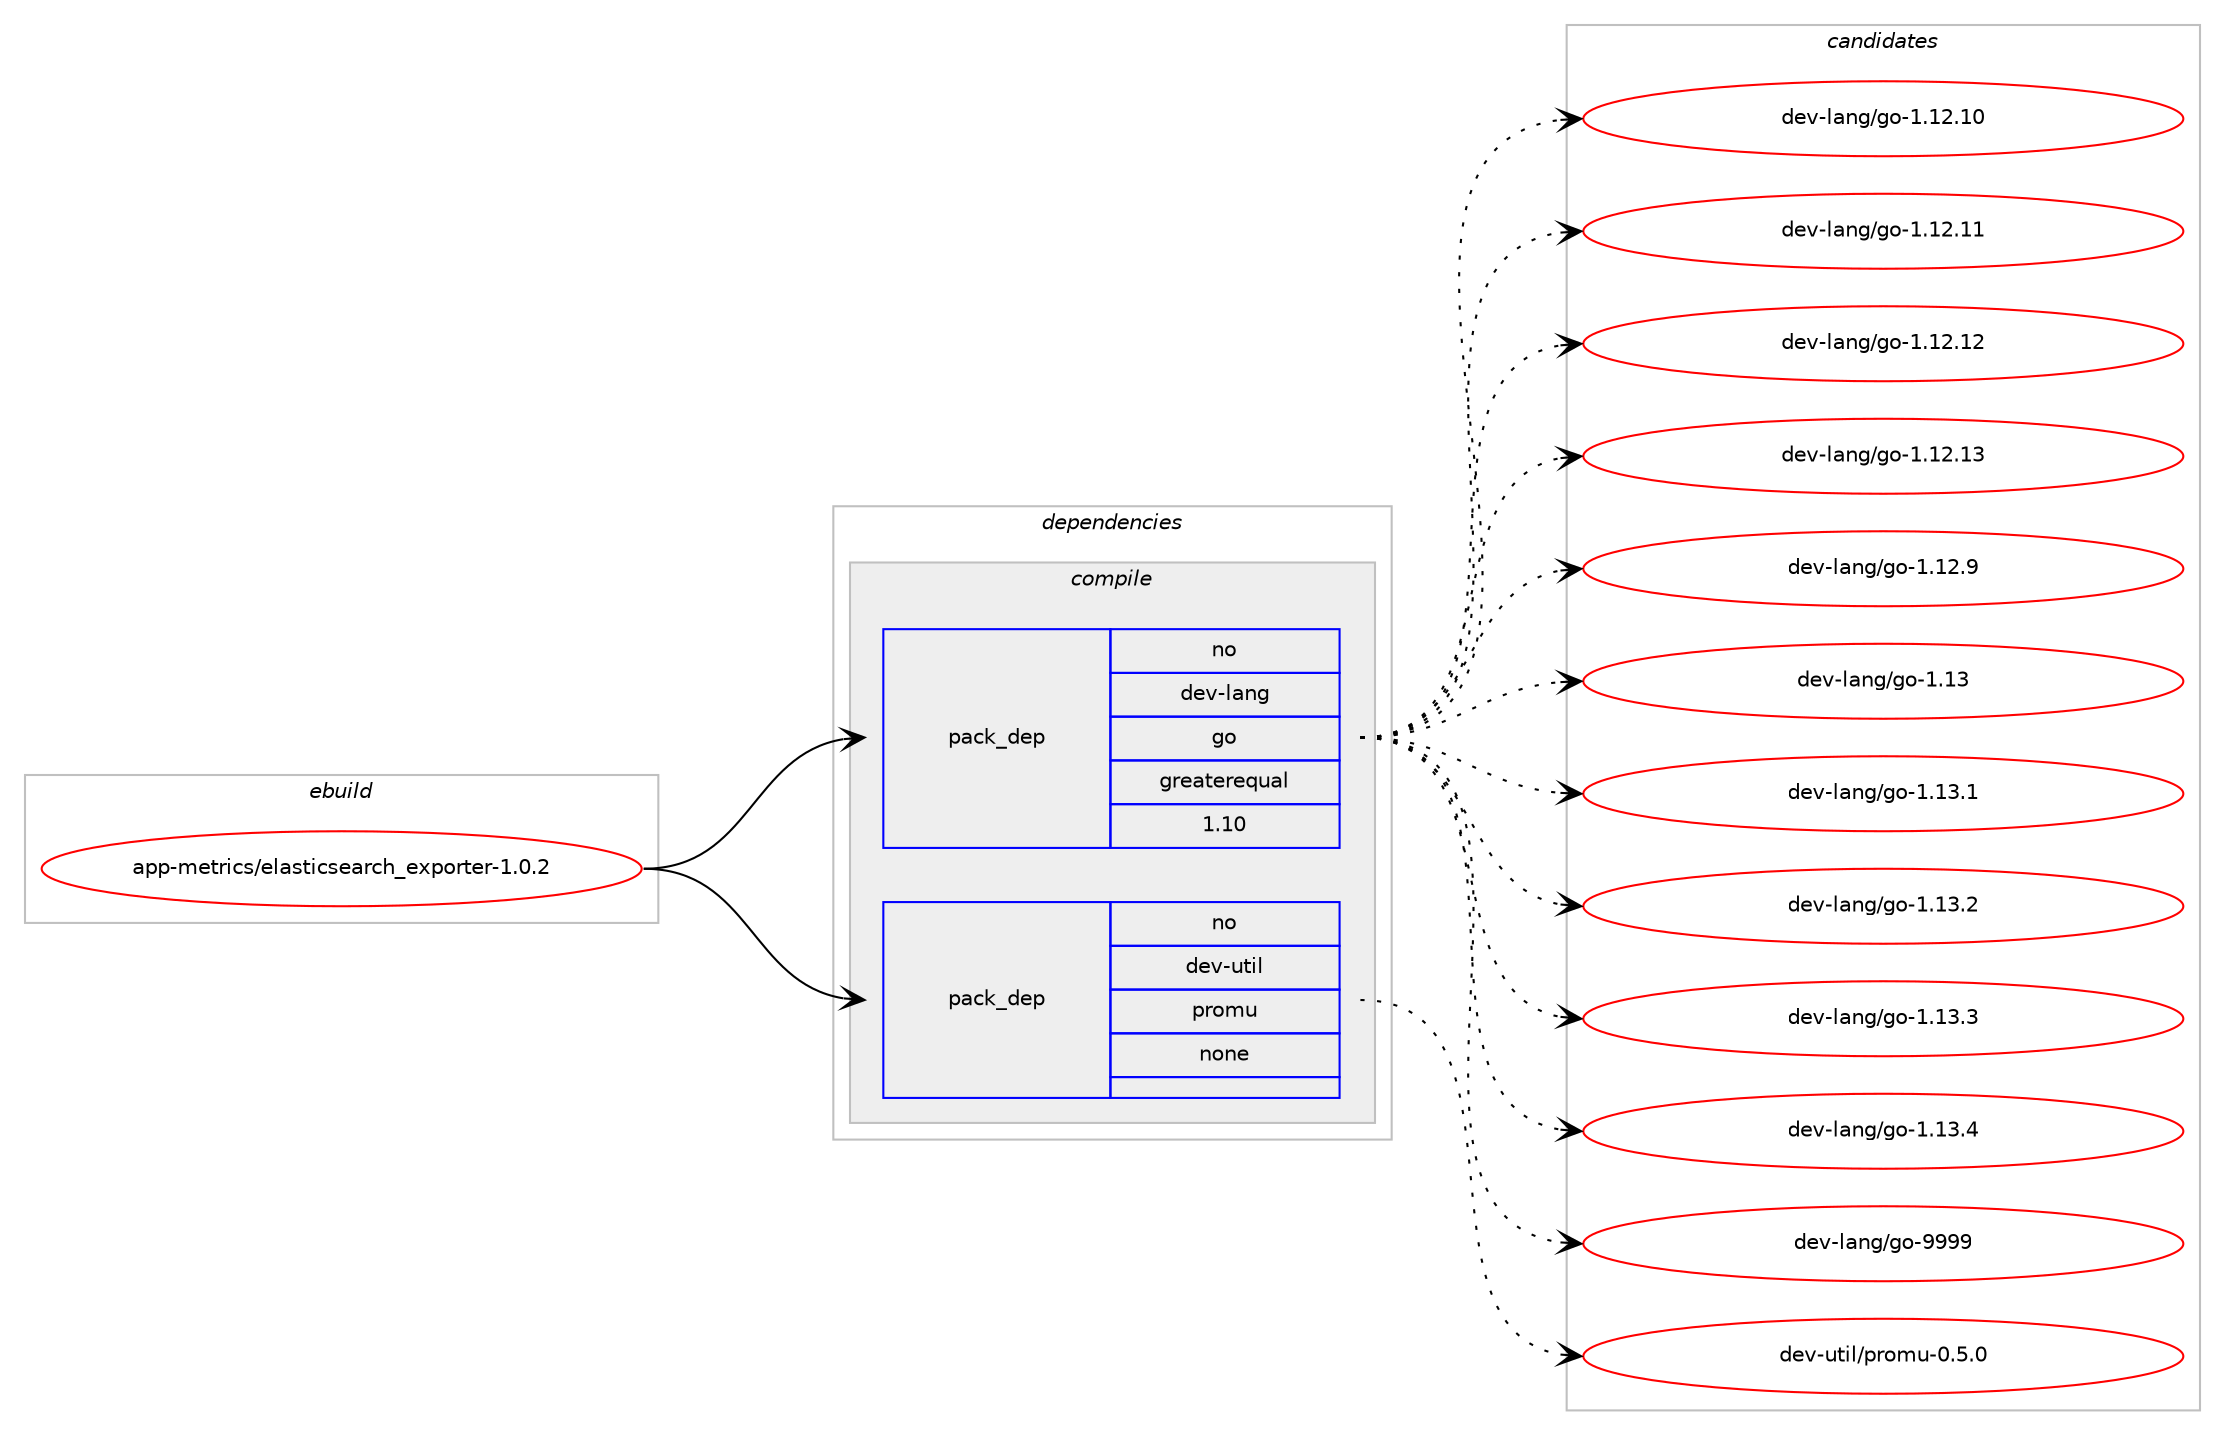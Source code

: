 digraph prolog {

# *************
# Graph options
# *************

newrank=true;
concentrate=true;
compound=true;
graph [rankdir=LR,fontname=Helvetica,fontsize=10,ranksep=1.5];#, ranksep=2.5, nodesep=0.2];
edge  [arrowhead=vee];
node  [fontname=Helvetica,fontsize=10];

# **********
# The ebuild
# **********

subgraph cluster_leftcol {
color=gray;
rank=same;
label=<<i>ebuild</i>>;
id [label="app-metrics/elasticsearch_exporter-1.0.2", color=red, width=4, href="../app-metrics/elasticsearch_exporter-1.0.2.svg"];
}

# ****************
# The dependencies
# ****************

subgraph cluster_midcol {
color=gray;
label=<<i>dependencies</i>>;
subgraph cluster_compile {
fillcolor="#eeeeee";
style=filled;
label=<<i>compile</i>>;
subgraph pack369679 {
dependency497522 [label=<<TABLE BORDER="0" CELLBORDER="1" CELLSPACING="0" CELLPADDING="4" WIDTH="220"><TR><TD ROWSPAN="6" CELLPADDING="30">pack_dep</TD></TR><TR><TD WIDTH="110">no</TD></TR><TR><TD>dev-lang</TD></TR><TR><TD>go</TD></TR><TR><TD>greaterequal</TD></TR><TR><TD>1.10</TD></TR></TABLE>>, shape=none, color=blue];
}
id:e -> dependency497522:w [weight=20,style="solid",arrowhead="vee"];
subgraph pack369680 {
dependency497523 [label=<<TABLE BORDER="0" CELLBORDER="1" CELLSPACING="0" CELLPADDING="4" WIDTH="220"><TR><TD ROWSPAN="6" CELLPADDING="30">pack_dep</TD></TR><TR><TD WIDTH="110">no</TD></TR><TR><TD>dev-util</TD></TR><TR><TD>promu</TD></TR><TR><TD>none</TD></TR><TR><TD></TD></TR></TABLE>>, shape=none, color=blue];
}
id:e -> dependency497523:w [weight=20,style="solid",arrowhead="vee"];
}
subgraph cluster_compileandrun {
fillcolor="#eeeeee";
style=filled;
label=<<i>compile and run</i>>;
}
subgraph cluster_run {
fillcolor="#eeeeee";
style=filled;
label=<<i>run</i>>;
}
}

# **************
# The candidates
# **************

subgraph cluster_choices {
rank=same;
color=gray;
label=<<i>candidates</i>>;

subgraph choice369679 {
color=black;
nodesep=1;
choice1001011184510897110103471031114549464950464948 [label="dev-lang/go-1.12.10", color=red, width=4,href="../dev-lang/go-1.12.10.svg"];
choice1001011184510897110103471031114549464950464949 [label="dev-lang/go-1.12.11", color=red, width=4,href="../dev-lang/go-1.12.11.svg"];
choice1001011184510897110103471031114549464950464950 [label="dev-lang/go-1.12.12", color=red, width=4,href="../dev-lang/go-1.12.12.svg"];
choice1001011184510897110103471031114549464950464951 [label="dev-lang/go-1.12.13", color=red, width=4,href="../dev-lang/go-1.12.13.svg"];
choice10010111845108971101034710311145494649504657 [label="dev-lang/go-1.12.9", color=red, width=4,href="../dev-lang/go-1.12.9.svg"];
choice1001011184510897110103471031114549464951 [label="dev-lang/go-1.13", color=red, width=4,href="../dev-lang/go-1.13.svg"];
choice10010111845108971101034710311145494649514649 [label="dev-lang/go-1.13.1", color=red, width=4,href="../dev-lang/go-1.13.1.svg"];
choice10010111845108971101034710311145494649514650 [label="dev-lang/go-1.13.2", color=red, width=4,href="../dev-lang/go-1.13.2.svg"];
choice10010111845108971101034710311145494649514651 [label="dev-lang/go-1.13.3", color=red, width=4,href="../dev-lang/go-1.13.3.svg"];
choice10010111845108971101034710311145494649514652 [label="dev-lang/go-1.13.4", color=red, width=4,href="../dev-lang/go-1.13.4.svg"];
choice1001011184510897110103471031114557575757 [label="dev-lang/go-9999", color=red, width=4,href="../dev-lang/go-9999.svg"];
dependency497522:e -> choice1001011184510897110103471031114549464950464948:w [style=dotted,weight="100"];
dependency497522:e -> choice1001011184510897110103471031114549464950464949:w [style=dotted,weight="100"];
dependency497522:e -> choice1001011184510897110103471031114549464950464950:w [style=dotted,weight="100"];
dependency497522:e -> choice1001011184510897110103471031114549464950464951:w [style=dotted,weight="100"];
dependency497522:e -> choice10010111845108971101034710311145494649504657:w [style=dotted,weight="100"];
dependency497522:e -> choice1001011184510897110103471031114549464951:w [style=dotted,weight="100"];
dependency497522:e -> choice10010111845108971101034710311145494649514649:w [style=dotted,weight="100"];
dependency497522:e -> choice10010111845108971101034710311145494649514650:w [style=dotted,weight="100"];
dependency497522:e -> choice10010111845108971101034710311145494649514651:w [style=dotted,weight="100"];
dependency497522:e -> choice10010111845108971101034710311145494649514652:w [style=dotted,weight="100"];
dependency497522:e -> choice1001011184510897110103471031114557575757:w [style=dotted,weight="100"];
}
subgraph choice369680 {
color=black;
nodesep=1;
choice1001011184511711610510847112114111109117454846534648 [label="dev-util/promu-0.5.0", color=red, width=4,href="../dev-util/promu-0.5.0.svg"];
dependency497523:e -> choice1001011184511711610510847112114111109117454846534648:w [style=dotted,weight="100"];
}
}

}
